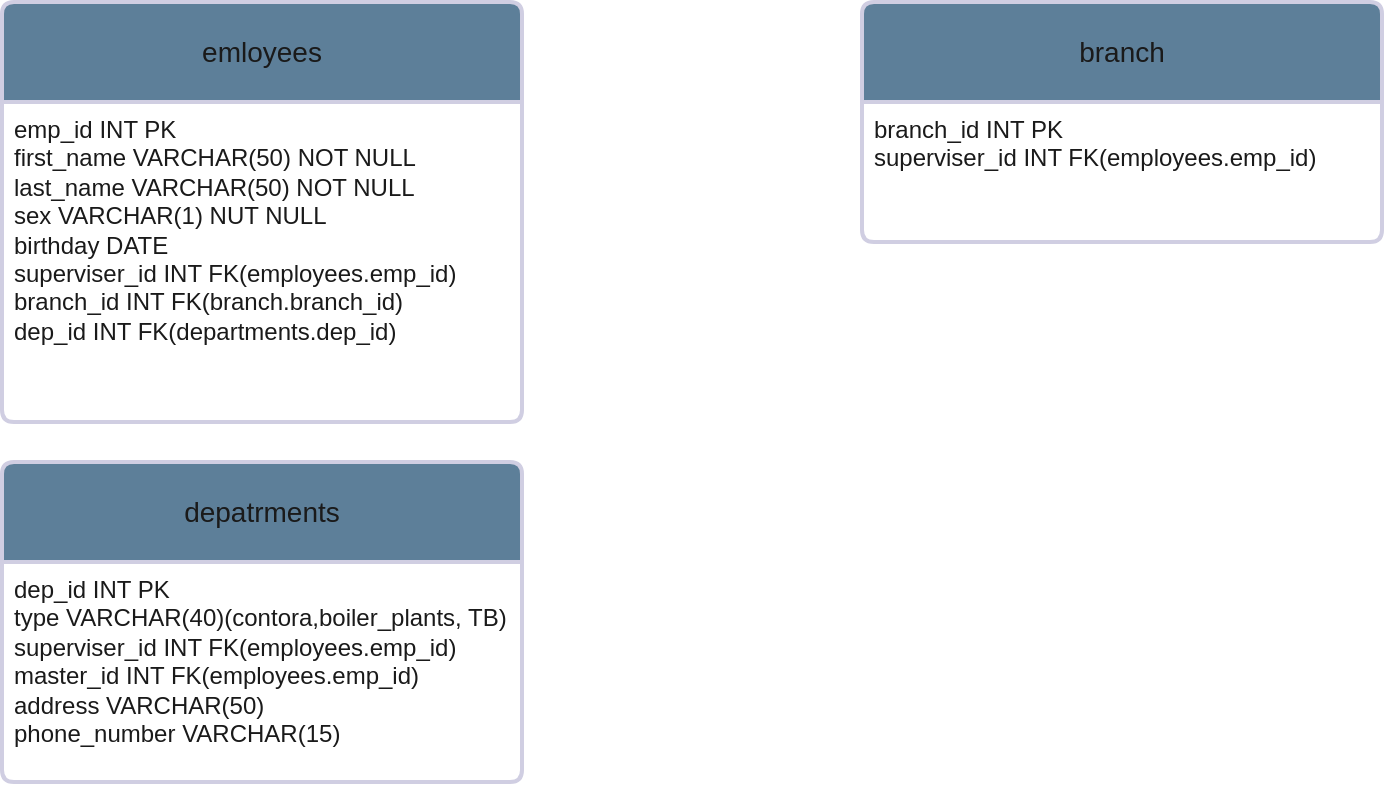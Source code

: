 <mxfile version="24.8.3">
  <diagram name="Страница — 1" id="4avvfgQBeNey1XqUrBNu">
    <mxGraphModel dx="952" dy="515" grid="1" gridSize="10" guides="1" tooltips="1" connect="1" arrows="1" fold="1" page="1" pageScale="1" pageWidth="827" pageHeight="1169" math="0" shadow="0">
      <root>
        <mxCell id="0" />
        <mxCell id="1" parent="0" />
        <mxCell id="8ufT0c0mkVSBskOa-6xL-1" value="emloyees" style="swimlane;childLayout=stackLayout;horizontal=1;startSize=50;horizontalStack=0;rounded=1;fontSize=14;fontStyle=0;strokeWidth=2;resizeParent=0;resizeLast=1;shadow=0;dashed=0;align=center;arcSize=4;whiteSpace=wrap;html=1;labelBackgroundColor=none;fillColor=#5D7F99;strokeColor=#D0CEE2;fontColor=#1A1A1A;" vertex="1" parent="1">
          <mxGeometry x="70" y="70" width="260" height="210" as="geometry" />
        </mxCell>
        <mxCell id="8ufT0c0mkVSBskOa-6xL-2" value="emp_id INT PK&lt;br&gt;first_name VARCHAR(50) NOT NULL&lt;div&gt;last_name VARCHAR(50) NOT NULL&lt;/div&gt;&lt;div&gt;sex VARCHAR(1) NUT NULL&lt;/div&gt;&lt;div&gt;birthday DATE&lt;/div&gt;&lt;div&gt;superviser_id INT FK(employees.emp_id)&lt;/div&gt;&lt;div&gt;branch_id INT FK(branch.branch_id)&lt;/div&gt;&lt;div&gt;dep_id INT FK(departments.dep_id)&lt;/div&gt;" style="align=left;strokeColor=none;fillColor=none;spacingLeft=4;fontSize=12;verticalAlign=top;resizable=0;rotatable=0;part=1;html=1;labelBackgroundColor=none;fontColor=#1A1A1A;" vertex="1" parent="8ufT0c0mkVSBskOa-6xL-1">
          <mxGeometry y="50" width="260" height="160" as="geometry" />
        </mxCell>
        <mxCell id="8ufT0c0mkVSBskOa-6xL-3" value="branch" style="swimlane;childLayout=stackLayout;horizontal=1;startSize=50;horizontalStack=0;rounded=1;fontSize=14;fontStyle=0;strokeWidth=2;resizeParent=0;resizeLast=1;shadow=0;dashed=0;align=center;arcSize=4;whiteSpace=wrap;html=1;strokeColor=#D0CEE2;fontColor=#1A1A1A;fillColor=#5D7F99;labelBackgroundColor=none;" vertex="1" parent="1">
          <mxGeometry x="500" y="70" width="260" height="120" as="geometry" />
        </mxCell>
        <mxCell id="8ufT0c0mkVSBskOa-6xL-4" value="branch_id INT PK&lt;br&gt;superviser_id INT FK(employees.emp_id)&lt;div&gt;&lt;br/&gt;&lt;/div&gt;" style="align=left;strokeColor=none;fillColor=none;spacingLeft=4;fontSize=12;verticalAlign=top;resizable=0;rotatable=0;part=1;html=1;fontColor=#1A1A1A;labelBackgroundColor=none;" vertex="1" parent="8ufT0c0mkVSBskOa-6xL-3">
          <mxGeometry y="50" width="260" height="70" as="geometry" />
        </mxCell>
        <mxCell id="8ufT0c0mkVSBskOa-6xL-5" value="depatrments" style="swimlane;childLayout=stackLayout;horizontal=1;startSize=50;horizontalStack=0;rounded=1;fontSize=14;fontStyle=0;strokeWidth=2;resizeParent=0;resizeLast=1;shadow=0;dashed=0;align=center;arcSize=4;whiteSpace=wrap;html=1;strokeColor=#D0CEE2;fontColor=#1A1A1A;fillColor=#5D7F99;labelBackgroundColor=none;" vertex="1" parent="1">
          <mxGeometry x="70" y="300" width="260" height="160" as="geometry" />
        </mxCell>
        <mxCell id="8ufT0c0mkVSBskOa-6xL-6" value="dep_id INT PK&lt;div&gt;type VARCHAR(40)(contora,boiler_plants, TB)&lt;br&gt;superviser_id INT FK(employees.emp_id)&lt;br&gt;master_id INT FK(employees.emp_id)&lt;div&gt;address VARCHAR(50)&lt;/div&gt;&lt;div&gt;phone_number VARCHAR(15)&lt;/div&gt;&lt;/div&gt;" style="align=left;strokeColor=none;fillColor=none;spacingLeft=4;fontSize=12;verticalAlign=top;resizable=0;rotatable=0;part=1;html=1;fontColor=#1A1A1A;labelBackgroundColor=none;" vertex="1" parent="8ufT0c0mkVSBskOa-6xL-5">
          <mxGeometry y="50" width="260" height="110" as="geometry" />
        </mxCell>
      </root>
    </mxGraphModel>
  </diagram>
</mxfile>
